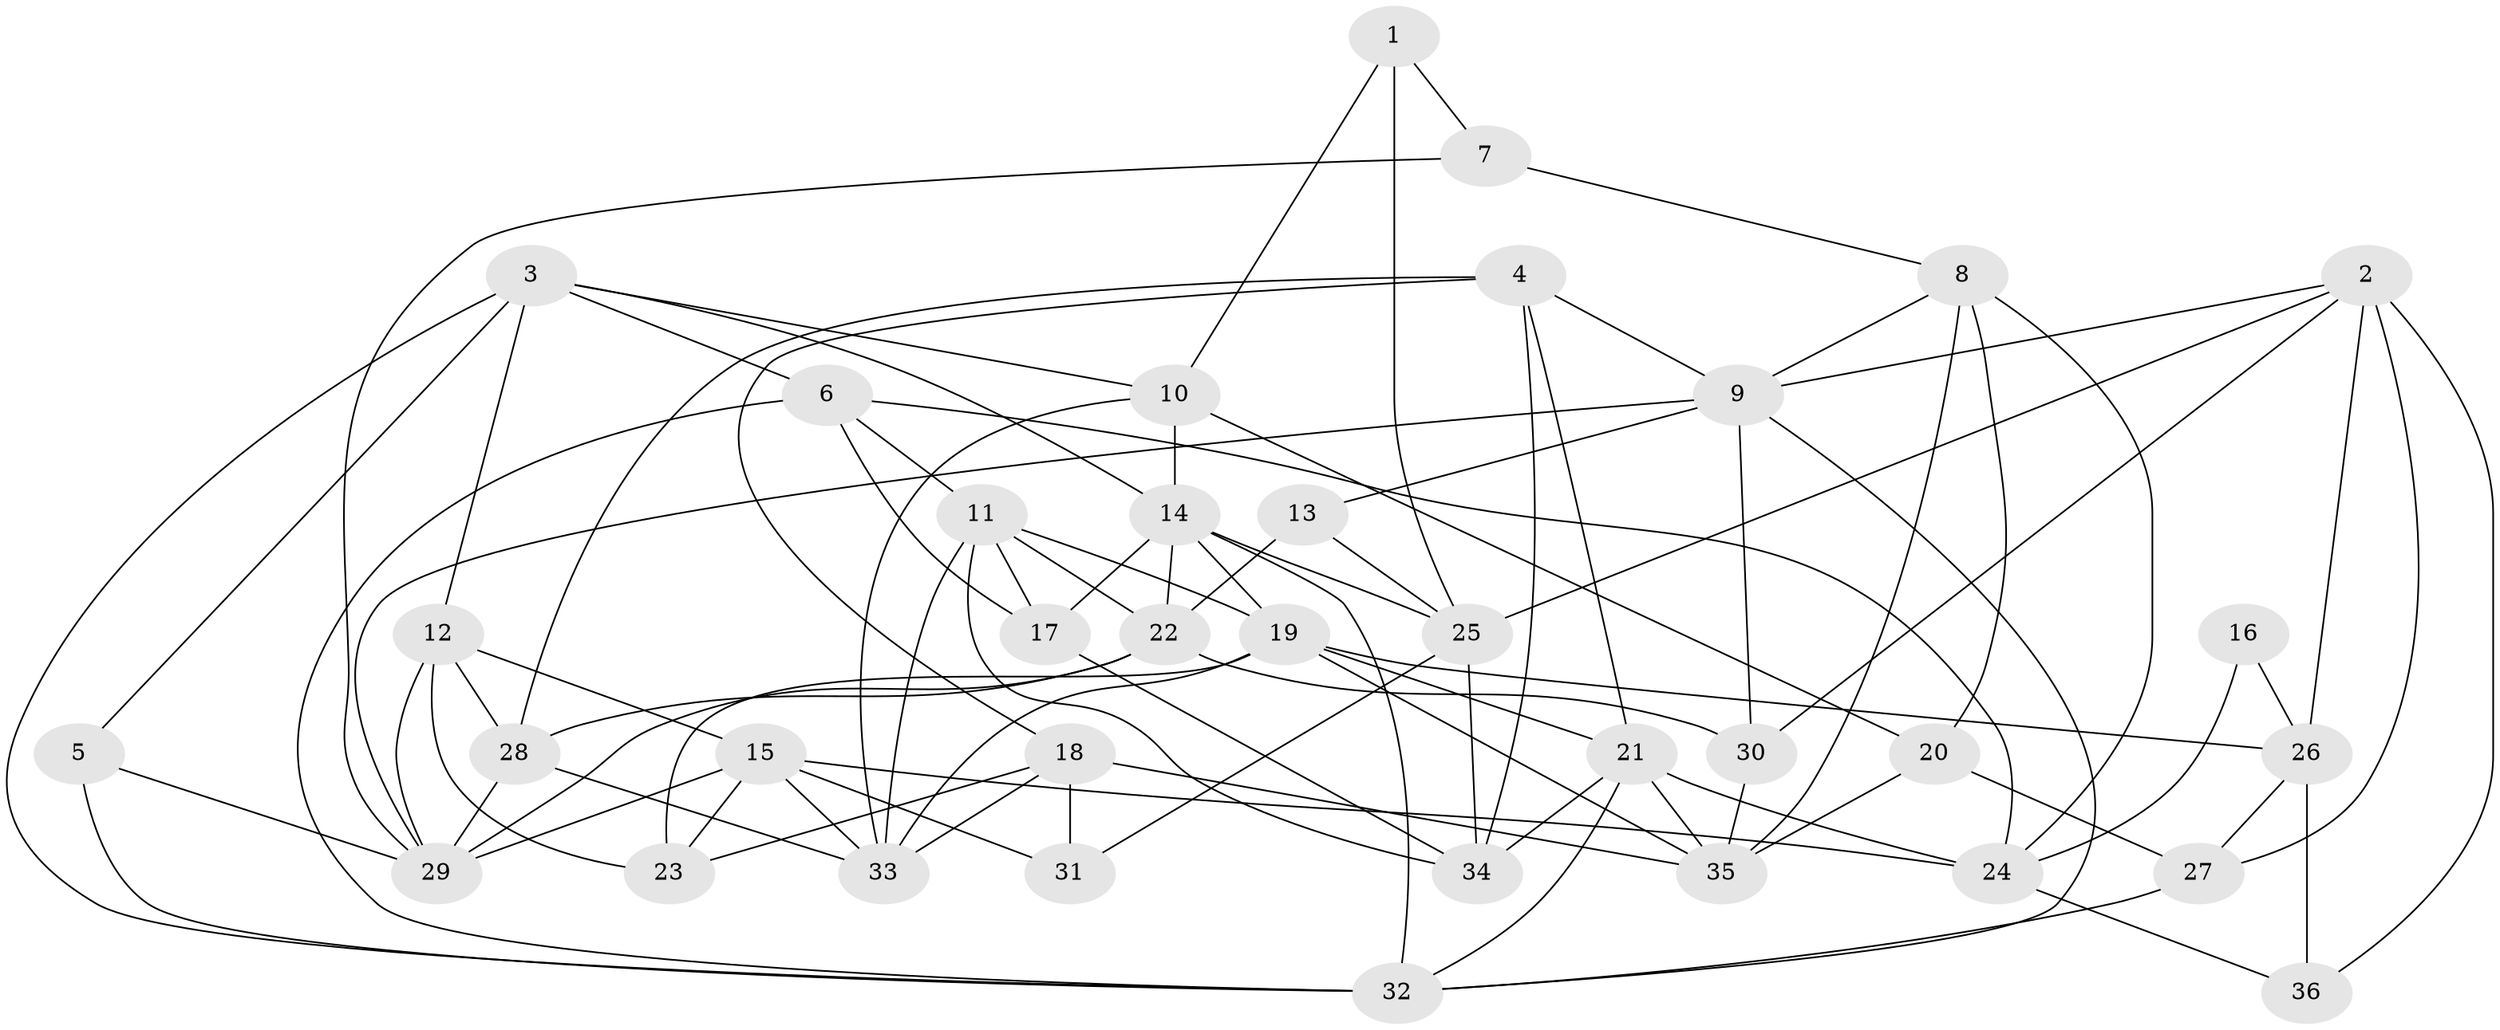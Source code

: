 // original degree distribution, {3: 0.26865671641791045, 4: 0.23880597014925373, 7: 0.029850746268656716, 5: 0.23880597014925373, 6: 0.07462686567164178, 2: 0.13432835820895522, 8: 0.014925373134328358}
// Generated by graph-tools (version 1.1) at 2025/26/03/09/25 03:26:13]
// undirected, 36 vertices, 90 edges
graph export_dot {
graph [start="1"]
  node [color=gray90,style=filled];
  1;
  2;
  3;
  4;
  5;
  6;
  7;
  8;
  9;
  10;
  11;
  12;
  13;
  14;
  15;
  16;
  17;
  18;
  19;
  20;
  21;
  22;
  23;
  24;
  25;
  26;
  27;
  28;
  29;
  30;
  31;
  32;
  33;
  34;
  35;
  36;
  1 -- 7 [weight=1.0];
  1 -- 10 [weight=1.0];
  1 -- 25 [weight=1.0];
  2 -- 9 [weight=1.0];
  2 -- 25 [weight=1.0];
  2 -- 26 [weight=1.0];
  2 -- 27 [weight=2.0];
  2 -- 30 [weight=1.0];
  2 -- 36 [weight=1.0];
  3 -- 5 [weight=1.0];
  3 -- 6 [weight=1.0];
  3 -- 10 [weight=1.0];
  3 -- 12 [weight=1.0];
  3 -- 14 [weight=1.0];
  3 -- 32 [weight=1.0];
  4 -- 9 [weight=1.0];
  4 -- 18 [weight=1.0];
  4 -- 21 [weight=1.0];
  4 -- 28 [weight=1.0];
  4 -- 34 [weight=1.0];
  5 -- 29 [weight=1.0];
  5 -- 32 [weight=1.0];
  6 -- 11 [weight=1.0];
  6 -- 17 [weight=1.0];
  6 -- 24 [weight=1.0];
  6 -- 32 [weight=1.0];
  7 -- 8 [weight=1.0];
  7 -- 29 [weight=1.0];
  8 -- 9 [weight=1.0];
  8 -- 20 [weight=1.0];
  8 -- 24 [weight=1.0];
  8 -- 35 [weight=1.0];
  9 -- 13 [weight=1.0];
  9 -- 29 [weight=1.0];
  9 -- 30 [weight=2.0];
  9 -- 32 [weight=1.0];
  10 -- 14 [weight=1.0];
  10 -- 20 [weight=1.0];
  10 -- 33 [weight=1.0];
  11 -- 17 [weight=1.0];
  11 -- 19 [weight=1.0];
  11 -- 22 [weight=1.0];
  11 -- 33 [weight=2.0];
  11 -- 34 [weight=1.0];
  12 -- 15 [weight=1.0];
  12 -- 23 [weight=1.0];
  12 -- 28 [weight=1.0];
  12 -- 29 [weight=1.0];
  13 -- 22 [weight=1.0];
  13 -- 25 [weight=1.0];
  14 -- 17 [weight=1.0];
  14 -- 19 [weight=1.0];
  14 -- 22 [weight=1.0];
  14 -- 25 [weight=1.0];
  14 -- 32 [weight=1.0];
  15 -- 23 [weight=1.0];
  15 -- 24 [weight=1.0];
  15 -- 29 [weight=1.0];
  15 -- 31 [weight=1.0];
  15 -- 33 [weight=1.0];
  16 -- 24 [weight=1.0];
  16 -- 26 [weight=1.0];
  17 -- 34 [weight=1.0];
  18 -- 23 [weight=1.0];
  18 -- 31 [weight=1.0];
  18 -- 33 [weight=1.0];
  18 -- 35 [weight=2.0];
  19 -- 21 [weight=1.0];
  19 -- 23 [weight=2.0];
  19 -- 26 [weight=1.0];
  19 -- 33 [weight=1.0];
  19 -- 35 [weight=1.0];
  20 -- 27 [weight=1.0];
  20 -- 35 [weight=2.0];
  21 -- 24 [weight=1.0];
  21 -- 32 [weight=1.0];
  21 -- 34 [weight=1.0];
  21 -- 35 [weight=1.0];
  22 -- 28 [weight=1.0];
  22 -- 29 [weight=1.0];
  22 -- 30 [weight=1.0];
  24 -- 36 [weight=1.0];
  25 -- 31 [weight=1.0];
  25 -- 34 [weight=1.0];
  26 -- 27 [weight=1.0];
  26 -- 36 [weight=1.0];
  27 -- 32 [weight=2.0];
  28 -- 29 [weight=2.0];
  28 -- 33 [weight=2.0];
  30 -- 35 [weight=1.0];
}
